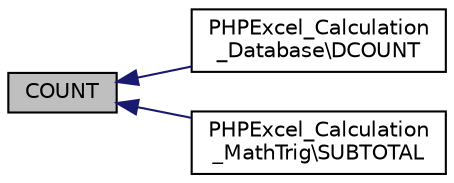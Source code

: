 digraph "COUNT"
{
  edge [fontname="Helvetica",fontsize="10",labelfontname="Helvetica",labelfontsize="10"];
  node [fontname="Helvetica",fontsize="10",shape=record];
  rankdir="LR";
  Node72 [label="COUNT",height=0.2,width=0.4,color="black", fillcolor="grey75", style="filled", fontcolor="black"];
  Node72 -> Node73 [dir="back",color="midnightblue",fontsize="10",style="solid",fontname="Helvetica"];
  Node73 [label="PHPExcel_Calculation\l_Database\\DCOUNT",height=0.2,width=0.4,color="black", fillcolor="white", style="filled",URL="$class_p_h_p_excel___calculation___database.html#aa379b585e6a4dd6664e3f083295f0fb4"];
  Node72 -> Node74 [dir="back",color="midnightblue",fontsize="10",style="solid",fontname="Helvetica"];
  Node74 [label="PHPExcel_Calculation\l_MathTrig\\SUBTOTAL",height=0.2,width=0.4,color="black", fillcolor="white", style="filled",URL="$class_p_h_p_excel___calculation___math_trig.html#a2cd50b7ac6e844f6edc43ee7138a6d3c"];
}
